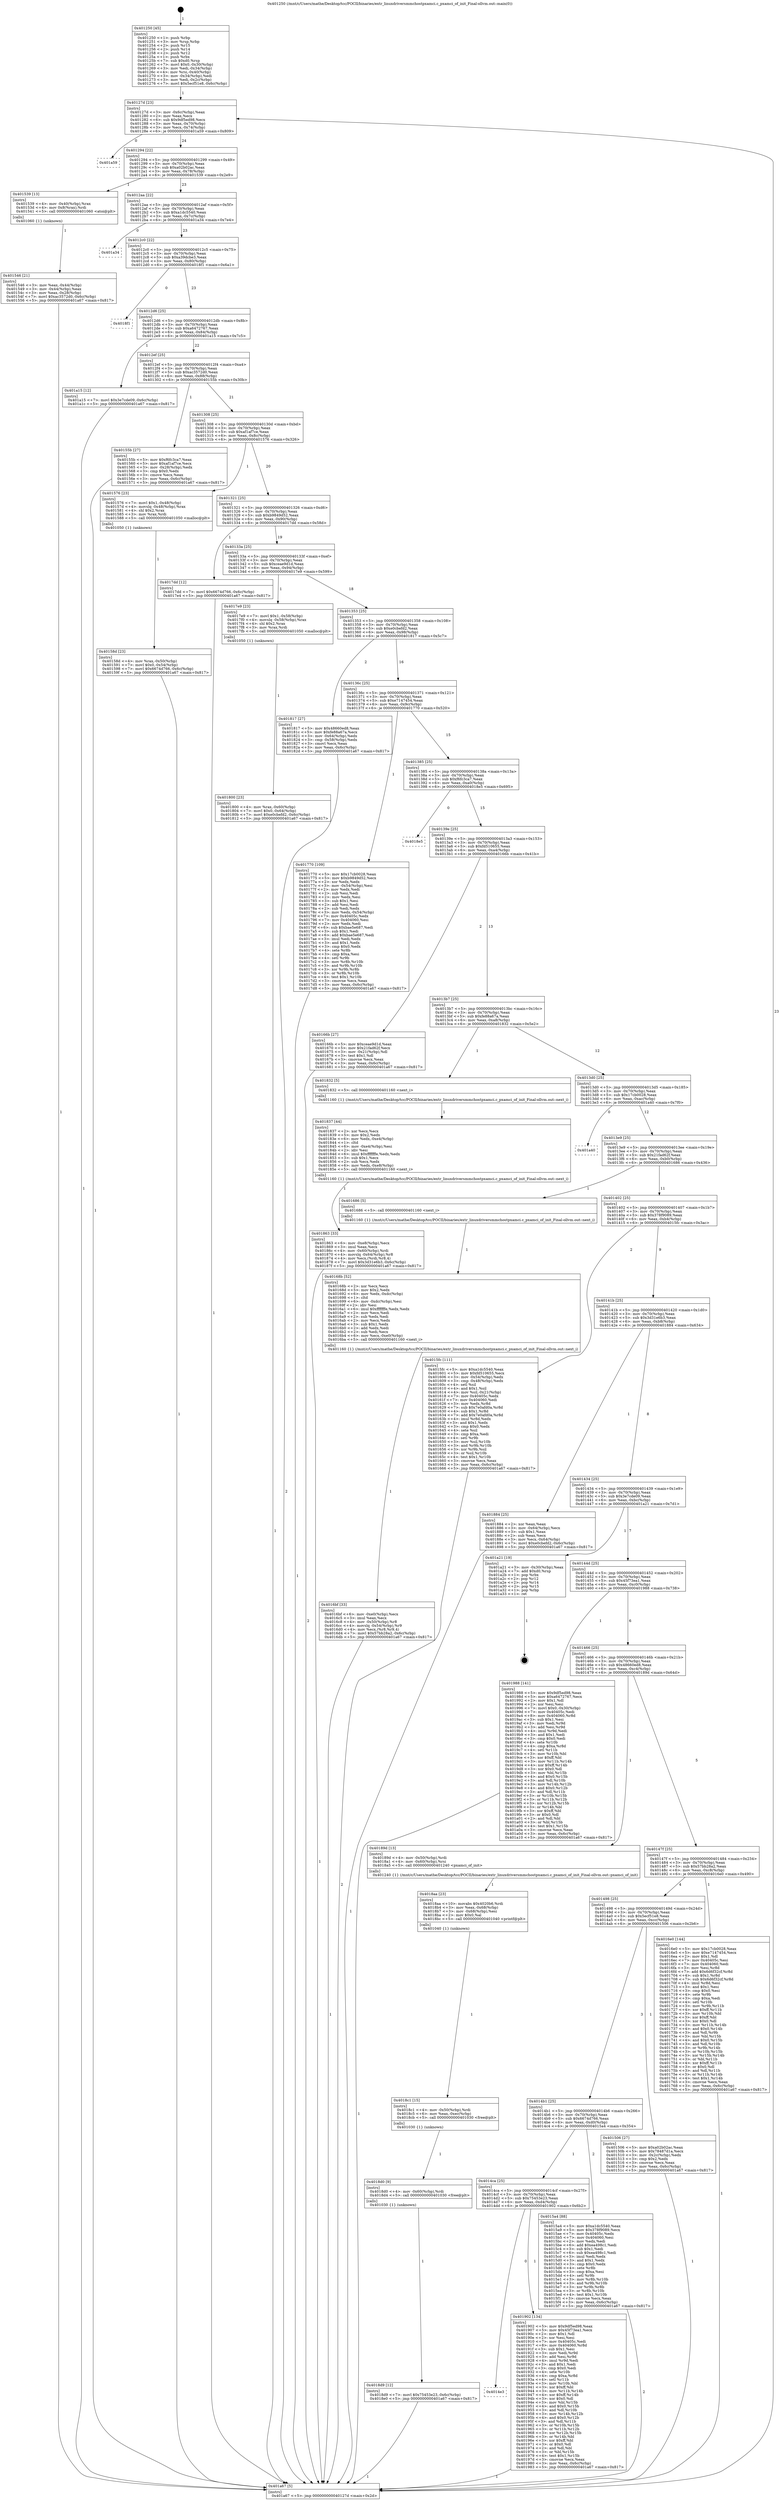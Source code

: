 digraph "0x401250" {
  label = "0x401250 (/mnt/c/Users/mathe/Desktop/tcc/POCII/binaries/extr_linuxdriversmmchostpxamci.c_pxamci_of_init_Final-ollvm.out::main(0))"
  labelloc = "t"
  node[shape=record]

  Entry [label="",width=0.3,height=0.3,shape=circle,fillcolor=black,style=filled]
  "0x40127d" [label="{
     0x40127d [23]\l
     | [instrs]\l
     &nbsp;&nbsp;0x40127d \<+3\>: mov -0x6c(%rbp),%eax\l
     &nbsp;&nbsp;0x401280 \<+2\>: mov %eax,%ecx\l
     &nbsp;&nbsp;0x401282 \<+6\>: sub $0x9df5ed98,%ecx\l
     &nbsp;&nbsp;0x401288 \<+3\>: mov %eax,-0x70(%rbp)\l
     &nbsp;&nbsp;0x40128b \<+3\>: mov %ecx,-0x74(%rbp)\l
     &nbsp;&nbsp;0x40128e \<+6\>: je 0000000000401a59 \<main+0x809\>\l
  }"]
  "0x401a59" [label="{
     0x401a59\l
  }", style=dashed]
  "0x401294" [label="{
     0x401294 [22]\l
     | [instrs]\l
     &nbsp;&nbsp;0x401294 \<+5\>: jmp 0000000000401299 \<main+0x49\>\l
     &nbsp;&nbsp;0x401299 \<+3\>: mov -0x70(%rbp),%eax\l
     &nbsp;&nbsp;0x40129c \<+5\>: sub $0xa02b02ac,%eax\l
     &nbsp;&nbsp;0x4012a1 \<+3\>: mov %eax,-0x78(%rbp)\l
     &nbsp;&nbsp;0x4012a4 \<+6\>: je 0000000000401539 \<main+0x2e9\>\l
  }"]
  Exit [label="",width=0.3,height=0.3,shape=circle,fillcolor=black,style=filled,peripheries=2]
  "0x401539" [label="{
     0x401539 [13]\l
     | [instrs]\l
     &nbsp;&nbsp;0x401539 \<+4\>: mov -0x40(%rbp),%rax\l
     &nbsp;&nbsp;0x40153d \<+4\>: mov 0x8(%rax),%rdi\l
     &nbsp;&nbsp;0x401541 \<+5\>: call 0000000000401060 \<atoi@plt\>\l
     | [calls]\l
     &nbsp;&nbsp;0x401060 \{1\} (unknown)\l
  }"]
  "0x4012aa" [label="{
     0x4012aa [22]\l
     | [instrs]\l
     &nbsp;&nbsp;0x4012aa \<+5\>: jmp 00000000004012af \<main+0x5f\>\l
     &nbsp;&nbsp;0x4012af \<+3\>: mov -0x70(%rbp),%eax\l
     &nbsp;&nbsp;0x4012b2 \<+5\>: sub $0xa1dc5540,%eax\l
     &nbsp;&nbsp;0x4012b7 \<+3\>: mov %eax,-0x7c(%rbp)\l
     &nbsp;&nbsp;0x4012ba \<+6\>: je 0000000000401a34 \<main+0x7e4\>\l
  }"]
  "0x4014e3" [label="{
     0x4014e3\l
  }", style=dashed]
  "0x401a34" [label="{
     0x401a34\l
  }", style=dashed]
  "0x4012c0" [label="{
     0x4012c0 [22]\l
     | [instrs]\l
     &nbsp;&nbsp;0x4012c0 \<+5\>: jmp 00000000004012c5 \<main+0x75\>\l
     &nbsp;&nbsp;0x4012c5 \<+3\>: mov -0x70(%rbp),%eax\l
     &nbsp;&nbsp;0x4012c8 \<+5\>: sub $0xa39dcbe3,%eax\l
     &nbsp;&nbsp;0x4012cd \<+3\>: mov %eax,-0x80(%rbp)\l
     &nbsp;&nbsp;0x4012d0 \<+6\>: je 00000000004018f1 \<main+0x6a1\>\l
  }"]
  "0x401902" [label="{
     0x401902 [134]\l
     | [instrs]\l
     &nbsp;&nbsp;0x401902 \<+5\>: mov $0x9df5ed98,%eax\l
     &nbsp;&nbsp;0x401907 \<+5\>: mov $0x45f73ea1,%ecx\l
     &nbsp;&nbsp;0x40190c \<+2\>: mov $0x1,%dl\l
     &nbsp;&nbsp;0x40190e \<+2\>: xor %esi,%esi\l
     &nbsp;&nbsp;0x401910 \<+7\>: mov 0x40405c,%edi\l
     &nbsp;&nbsp;0x401917 \<+8\>: mov 0x404060,%r8d\l
     &nbsp;&nbsp;0x40191f \<+3\>: sub $0x1,%esi\l
     &nbsp;&nbsp;0x401922 \<+3\>: mov %edi,%r9d\l
     &nbsp;&nbsp;0x401925 \<+3\>: add %esi,%r9d\l
     &nbsp;&nbsp;0x401928 \<+4\>: imul %r9d,%edi\l
     &nbsp;&nbsp;0x40192c \<+3\>: and $0x1,%edi\l
     &nbsp;&nbsp;0x40192f \<+3\>: cmp $0x0,%edi\l
     &nbsp;&nbsp;0x401932 \<+4\>: sete %r10b\l
     &nbsp;&nbsp;0x401936 \<+4\>: cmp $0xa,%r8d\l
     &nbsp;&nbsp;0x40193a \<+4\>: setl %r11b\l
     &nbsp;&nbsp;0x40193e \<+3\>: mov %r10b,%bl\l
     &nbsp;&nbsp;0x401941 \<+3\>: xor $0xff,%bl\l
     &nbsp;&nbsp;0x401944 \<+3\>: mov %r11b,%r14b\l
     &nbsp;&nbsp;0x401947 \<+4\>: xor $0xff,%r14b\l
     &nbsp;&nbsp;0x40194b \<+3\>: xor $0x0,%dl\l
     &nbsp;&nbsp;0x40194e \<+3\>: mov %bl,%r15b\l
     &nbsp;&nbsp;0x401951 \<+4\>: and $0x0,%r15b\l
     &nbsp;&nbsp;0x401955 \<+3\>: and %dl,%r10b\l
     &nbsp;&nbsp;0x401958 \<+3\>: mov %r14b,%r12b\l
     &nbsp;&nbsp;0x40195b \<+4\>: and $0x0,%r12b\l
     &nbsp;&nbsp;0x40195f \<+3\>: and %dl,%r11b\l
     &nbsp;&nbsp;0x401962 \<+3\>: or %r10b,%r15b\l
     &nbsp;&nbsp;0x401965 \<+3\>: or %r11b,%r12b\l
     &nbsp;&nbsp;0x401968 \<+3\>: xor %r12b,%r15b\l
     &nbsp;&nbsp;0x40196b \<+3\>: or %r14b,%bl\l
     &nbsp;&nbsp;0x40196e \<+3\>: xor $0xff,%bl\l
     &nbsp;&nbsp;0x401971 \<+3\>: or $0x0,%dl\l
     &nbsp;&nbsp;0x401974 \<+2\>: and %dl,%bl\l
     &nbsp;&nbsp;0x401976 \<+3\>: or %bl,%r15b\l
     &nbsp;&nbsp;0x401979 \<+4\>: test $0x1,%r15b\l
     &nbsp;&nbsp;0x40197d \<+3\>: cmovne %ecx,%eax\l
     &nbsp;&nbsp;0x401980 \<+3\>: mov %eax,-0x6c(%rbp)\l
     &nbsp;&nbsp;0x401983 \<+5\>: jmp 0000000000401a67 \<main+0x817\>\l
  }"]
  "0x4018f1" [label="{
     0x4018f1\l
  }", style=dashed]
  "0x4012d6" [label="{
     0x4012d6 [25]\l
     | [instrs]\l
     &nbsp;&nbsp;0x4012d6 \<+5\>: jmp 00000000004012db \<main+0x8b\>\l
     &nbsp;&nbsp;0x4012db \<+3\>: mov -0x70(%rbp),%eax\l
     &nbsp;&nbsp;0x4012de \<+5\>: sub $0xa6472767,%eax\l
     &nbsp;&nbsp;0x4012e3 \<+6\>: mov %eax,-0x84(%rbp)\l
     &nbsp;&nbsp;0x4012e9 \<+6\>: je 0000000000401a15 \<main+0x7c5\>\l
  }"]
  "0x4018d9" [label="{
     0x4018d9 [12]\l
     | [instrs]\l
     &nbsp;&nbsp;0x4018d9 \<+7\>: movl $0x75453e23,-0x6c(%rbp)\l
     &nbsp;&nbsp;0x4018e0 \<+5\>: jmp 0000000000401a67 \<main+0x817\>\l
  }"]
  "0x401a15" [label="{
     0x401a15 [12]\l
     | [instrs]\l
     &nbsp;&nbsp;0x401a15 \<+7\>: movl $0x3e7cde09,-0x6c(%rbp)\l
     &nbsp;&nbsp;0x401a1c \<+5\>: jmp 0000000000401a67 \<main+0x817\>\l
  }"]
  "0x4012ef" [label="{
     0x4012ef [25]\l
     | [instrs]\l
     &nbsp;&nbsp;0x4012ef \<+5\>: jmp 00000000004012f4 \<main+0xa4\>\l
     &nbsp;&nbsp;0x4012f4 \<+3\>: mov -0x70(%rbp),%eax\l
     &nbsp;&nbsp;0x4012f7 \<+5\>: sub $0xac3572d0,%eax\l
     &nbsp;&nbsp;0x4012fc \<+6\>: mov %eax,-0x88(%rbp)\l
     &nbsp;&nbsp;0x401302 \<+6\>: je 000000000040155b \<main+0x30b\>\l
  }"]
  "0x4018d0" [label="{
     0x4018d0 [9]\l
     | [instrs]\l
     &nbsp;&nbsp;0x4018d0 \<+4\>: mov -0x60(%rbp),%rdi\l
     &nbsp;&nbsp;0x4018d4 \<+5\>: call 0000000000401030 \<free@plt\>\l
     | [calls]\l
     &nbsp;&nbsp;0x401030 \{1\} (unknown)\l
  }"]
  "0x40155b" [label="{
     0x40155b [27]\l
     | [instrs]\l
     &nbsp;&nbsp;0x40155b \<+5\>: mov $0xf6fc3ca7,%eax\l
     &nbsp;&nbsp;0x401560 \<+5\>: mov $0xaf1af7ce,%ecx\l
     &nbsp;&nbsp;0x401565 \<+3\>: mov -0x28(%rbp),%edx\l
     &nbsp;&nbsp;0x401568 \<+3\>: cmp $0x0,%edx\l
     &nbsp;&nbsp;0x40156b \<+3\>: cmove %ecx,%eax\l
     &nbsp;&nbsp;0x40156e \<+3\>: mov %eax,-0x6c(%rbp)\l
     &nbsp;&nbsp;0x401571 \<+5\>: jmp 0000000000401a67 \<main+0x817\>\l
  }"]
  "0x401308" [label="{
     0x401308 [25]\l
     | [instrs]\l
     &nbsp;&nbsp;0x401308 \<+5\>: jmp 000000000040130d \<main+0xbd\>\l
     &nbsp;&nbsp;0x40130d \<+3\>: mov -0x70(%rbp),%eax\l
     &nbsp;&nbsp;0x401310 \<+5\>: sub $0xaf1af7ce,%eax\l
     &nbsp;&nbsp;0x401315 \<+6\>: mov %eax,-0x8c(%rbp)\l
     &nbsp;&nbsp;0x40131b \<+6\>: je 0000000000401576 \<main+0x326\>\l
  }"]
  "0x4018c1" [label="{
     0x4018c1 [15]\l
     | [instrs]\l
     &nbsp;&nbsp;0x4018c1 \<+4\>: mov -0x50(%rbp),%rdi\l
     &nbsp;&nbsp;0x4018c5 \<+6\>: mov %eax,-0xec(%rbp)\l
     &nbsp;&nbsp;0x4018cb \<+5\>: call 0000000000401030 \<free@plt\>\l
     | [calls]\l
     &nbsp;&nbsp;0x401030 \{1\} (unknown)\l
  }"]
  "0x401576" [label="{
     0x401576 [23]\l
     | [instrs]\l
     &nbsp;&nbsp;0x401576 \<+7\>: movl $0x1,-0x48(%rbp)\l
     &nbsp;&nbsp;0x40157d \<+4\>: movslq -0x48(%rbp),%rax\l
     &nbsp;&nbsp;0x401581 \<+4\>: shl $0x2,%rax\l
     &nbsp;&nbsp;0x401585 \<+3\>: mov %rax,%rdi\l
     &nbsp;&nbsp;0x401588 \<+5\>: call 0000000000401050 \<malloc@plt\>\l
     | [calls]\l
     &nbsp;&nbsp;0x401050 \{1\} (unknown)\l
  }"]
  "0x401321" [label="{
     0x401321 [25]\l
     | [instrs]\l
     &nbsp;&nbsp;0x401321 \<+5\>: jmp 0000000000401326 \<main+0xd6\>\l
     &nbsp;&nbsp;0x401326 \<+3\>: mov -0x70(%rbp),%eax\l
     &nbsp;&nbsp;0x401329 \<+5\>: sub $0xb9849d52,%eax\l
     &nbsp;&nbsp;0x40132e \<+6\>: mov %eax,-0x90(%rbp)\l
     &nbsp;&nbsp;0x401334 \<+6\>: je 00000000004017dd \<main+0x58d\>\l
  }"]
  "0x4018aa" [label="{
     0x4018aa [23]\l
     | [instrs]\l
     &nbsp;&nbsp;0x4018aa \<+10\>: movabs $0x4020b6,%rdi\l
     &nbsp;&nbsp;0x4018b4 \<+3\>: mov %eax,-0x68(%rbp)\l
     &nbsp;&nbsp;0x4018b7 \<+3\>: mov -0x68(%rbp),%esi\l
     &nbsp;&nbsp;0x4018ba \<+2\>: mov $0x0,%al\l
     &nbsp;&nbsp;0x4018bc \<+5\>: call 0000000000401040 \<printf@plt\>\l
     | [calls]\l
     &nbsp;&nbsp;0x401040 \{1\} (unknown)\l
  }"]
  "0x4017dd" [label="{
     0x4017dd [12]\l
     | [instrs]\l
     &nbsp;&nbsp;0x4017dd \<+7\>: movl $0x6674d766,-0x6c(%rbp)\l
     &nbsp;&nbsp;0x4017e4 \<+5\>: jmp 0000000000401a67 \<main+0x817\>\l
  }"]
  "0x40133a" [label="{
     0x40133a [25]\l
     | [instrs]\l
     &nbsp;&nbsp;0x40133a \<+5\>: jmp 000000000040133f \<main+0xef\>\l
     &nbsp;&nbsp;0x40133f \<+3\>: mov -0x70(%rbp),%eax\l
     &nbsp;&nbsp;0x401342 \<+5\>: sub $0xceae9d1d,%eax\l
     &nbsp;&nbsp;0x401347 \<+6\>: mov %eax,-0x94(%rbp)\l
     &nbsp;&nbsp;0x40134d \<+6\>: je 00000000004017e9 \<main+0x599\>\l
  }"]
  "0x401863" [label="{
     0x401863 [33]\l
     | [instrs]\l
     &nbsp;&nbsp;0x401863 \<+6\>: mov -0xe8(%rbp),%ecx\l
     &nbsp;&nbsp;0x401869 \<+3\>: imul %eax,%ecx\l
     &nbsp;&nbsp;0x40186c \<+4\>: mov -0x60(%rbp),%rdi\l
     &nbsp;&nbsp;0x401870 \<+4\>: movslq -0x64(%rbp),%r8\l
     &nbsp;&nbsp;0x401874 \<+4\>: mov %ecx,(%rdi,%r8,4)\l
     &nbsp;&nbsp;0x401878 \<+7\>: movl $0x3d31e6b3,-0x6c(%rbp)\l
     &nbsp;&nbsp;0x40187f \<+5\>: jmp 0000000000401a67 \<main+0x817\>\l
  }"]
  "0x4017e9" [label="{
     0x4017e9 [23]\l
     | [instrs]\l
     &nbsp;&nbsp;0x4017e9 \<+7\>: movl $0x1,-0x58(%rbp)\l
     &nbsp;&nbsp;0x4017f0 \<+4\>: movslq -0x58(%rbp),%rax\l
     &nbsp;&nbsp;0x4017f4 \<+4\>: shl $0x2,%rax\l
     &nbsp;&nbsp;0x4017f8 \<+3\>: mov %rax,%rdi\l
     &nbsp;&nbsp;0x4017fb \<+5\>: call 0000000000401050 \<malloc@plt\>\l
     | [calls]\l
     &nbsp;&nbsp;0x401050 \{1\} (unknown)\l
  }"]
  "0x401353" [label="{
     0x401353 [25]\l
     | [instrs]\l
     &nbsp;&nbsp;0x401353 \<+5\>: jmp 0000000000401358 \<main+0x108\>\l
     &nbsp;&nbsp;0x401358 \<+3\>: mov -0x70(%rbp),%eax\l
     &nbsp;&nbsp;0x40135b \<+5\>: sub $0xe0cbefd2,%eax\l
     &nbsp;&nbsp;0x401360 \<+6\>: mov %eax,-0x98(%rbp)\l
     &nbsp;&nbsp;0x401366 \<+6\>: je 0000000000401817 \<main+0x5c7\>\l
  }"]
  "0x401837" [label="{
     0x401837 [44]\l
     | [instrs]\l
     &nbsp;&nbsp;0x401837 \<+2\>: xor %ecx,%ecx\l
     &nbsp;&nbsp;0x401839 \<+5\>: mov $0x2,%edx\l
     &nbsp;&nbsp;0x40183e \<+6\>: mov %edx,-0xe4(%rbp)\l
     &nbsp;&nbsp;0x401844 \<+1\>: cltd\l
     &nbsp;&nbsp;0x401845 \<+6\>: mov -0xe4(%rbp),%esi\l
     &nbsp;&nbsp;0x40184b \<+2\>: idiv %esi\l
     &nbsp;&nbsp;0x40184d \<+6\>: imul $0xfffffffe,%edx,%edx\l
     &nbsp;&nbsp;0x401853 \<+3\>: sub $0x1,%ecx\l
     &nbsp;&nbsp;0x401856 \<+2\>: sub %ecx,%edx\l
     &nbsp;&nbsp;0x401858 \<+6\>: mov %edx,-0xe8(%rbp)\l
     &nbsp;&nbsp;0x40185e \<+5\>: call 0000000000401160 \<next_i\>\l
     | [calls]\l
     &nbsp;&nbsp;0x401160 \{1\} (/mnt/c/Users/mathe/Desktop/tcc/POCII/binaries/extr_linuxdriversmmchostpxamci.c_pxamci_of_init_Final-ollvm.out::next_i)\l
  }"]
  "0x401817" [label="{
     0x401817 [27]\l
     | [instrs]\l
     &nbsp;&nbsp;0x401817 \<+5\>: mov $0x48660ed8,%eax\l
     &nbsp;&nbsp;0x40181c \<+5\>: mov $0xfe88a67a,%ecx\l
     &nbsp;&nbsp;0x401821 \<+3\>: mov -0x64(%rbp),%edx\l
     &nbsp;&nbsp;0x401824 \<+3\>: cmp -0x58(%rbp),%edx\l
     &nbsp;&nbsp;0x401827 \<+3\>: cmovl %ecx,%eax\l
     &nbsp;&nbsp;0x40182a \<+3\>: mov %eax,-0x6c(%rbp)\l
     &nbsp;&nbsp;0x40182d \<+5\>: jmp 0000000000401a67 \<main+0x817\>\l
  }"]
  "0x40136c" [label="{
     0x40136c [25]\l
     | [instrs]\l
     &nbsp;&nbsp;0x40136c \<+5\>: jmp 0000000000401371 \<main+0x121\>\l
     &nbsp;&nbsp;0x401371 \<+3\>: mov -0x70(%rbp),%eax\l
     &nbsp;&nbsp;0x401374 \<+5\>: sub $0xe7147454,%eax\l
     &nbsp;&nbsp;0x401379 \<+6\>: mov %eax,-0x9c(%rbp)\l
     &nbsp;&nbsp;0x40137f \<+6\>: je 0000000000401770 \<main+0x520\>\l
  }"]
  "0x401800" [label="{
     0x401800 [23]\l
     | [instrs]\l
     &nbsp;&nbsp;0x401800 \<+4\>: mov %rax,-0x60(%rbp)\l
     &nbsp;&nbsp;0x401804 \<+7\>: movl $0x0,-0x64(%rbp)\l
     &nbsp;&nbsp;0x40180b \<+7\>: movl $0xe0cbefd2,-0x6c(%rbp)\l
     &nbsp;&nbsp;0x401812 \<+5\>: jmp 0000000000401a67 \<main+0x817\>\l
  }"]
  "0x401770" [label="{
     0x401770 [109]\l
     | [instrs]\l
     &nbsp;&nbsp;0x401770 \<+5\>: mov $0x17cb0028,%eax\l
     &nbsp;&nbsp;0x401775 \<+5\>: mov $0xb9849d52,%ecx\l
     &nbsp;&nbsp;0x40177a \<+2\>: xor %edx,%edx\l
     &nbsp;&nbsp;0x40177c \<+3\>: mov -0x54(%rbp),%esi\l
     &nbsp;&nbsp;0x40177f \<+2\>: mov %edx,%edi\l
     &nbsp;&nbsp;0x401781 \<+2\>: sub %esi,%edi\l
     &nbsp;&nbsp;0x401783 \<+2\>: mov %edx,%esi\l
     &nbsp;&nbsp;0x401785 \<+3\>: sub $0x1,%esi\l
     &nbsp;&nbsp;0x401788 \<+2\>: add %esi,%edi\l
     &nbsp;&nbsp;0x40178a \<+2\>: sub %edi,%edx\l
     &nbsp;&nbsp;0x40178c \<+3\>: mov %edx,-0x54(%rbp)\l
     &nbsp;&nbsp;0x40178f \<+7\>: mov 0x40405c,%edx\l
     &nbsp;&nbsp;0x401796 \<+7\>: mov 0x404060,%esi\l
     &nbsp;&nbsp;0x40179d \<+2\>: mov %edx,%edi\l
     &nbsp;&nbsp;0x40179f \<+6\>: sub $0xbae5e687,%edi\l
     &nbsp;&nbsp;0x4017a5 \<+3\>: sub $0x1,%edi\l
     &nbsp;&nbsp;0x4017a8 \<+6\>: add $0xbae5e687,%edi\l
     &nbsp;&nbsp;0x4017ae \<+3\>: imul %edi,%edx\l
     &nbsp;&nbsp;0x4017b1 \<+3\>: and $0x1,%edx\l
     &nbsp;&nbsp;0x4017b4 \<+3\>: cmp $0x0,%edx\l
     &nbsp;&nbsp;0x4017b7 \<+4\>: sete %r8b\l
     &nbsp;&nbsp;0x4017bb \<+3\>: cmp $0xa,%esi\l
     &nbsp;&nbsp;0x4017be \<+4\>: setl %r9b\l
     &nbsp;&nbsp;0x4017c2 \<+3\>: mov %r8b,%r10b\l
     &nbsp;&nbsp;0x4017c5 \<+3\>: and %r9b,%r10b\l
     &nbsp;&nbsp;0x4017c8 \<+3\>: xor %r9b,%r8b\l
     &nbsp;&nbsp;0x4017cb \<+3\>: or %r8b,%r10b\l
     &nbsp;&nbsp;0x4017ce \<+4\>: test $0x1,%r10b\l
     &nbsp;&nbsp;0x4017d2 \<+3\>: cmovne %ecx,%eax\l
     &nbsp;&nbsp;0x4017d5 \<+3\>: mov %eax,-0x6c(%rbp)\l
     &nbsp;&nbsp;0x4017d8 \<+5\>: jmp 0000000000401a67 \<main+0x817\>\l
  }"]
  "0x401385" [label="{
     0x401385 [25]\l
     | [instrs]\l
     &nbsp;&nbsp;0x401385 \<+5\>: jmp 000000000040138a \<main+0x13a\>\l
     &nbsp;&nbsp;0x40138a \<+3\>: mov -0x70(%rbp),%eax\l
     &nbsp;&nbsp;0x40138d \<+5\>: sub $0xf6fc3ca7,%eax\l
     &nbsp;&nbsp;0x401392 \<+6\>: mov %eax,-0xa0(%rbp)\l
     &nbsp;&nbsp;0x401398 \<+6\>: je 00000000004018e5 \<main+0x695\>\l
  }"]
  "0x4016bf" [label="{
     0x4016bf [33]\l
     | [instrs]\l
     &nbsp;&nbsp;0x4016bf \<+6\>: mov -0xe0(%rbp),%ecx\l
     &nbsp;&nbsp;0x4016c5 \<+3\>: imul %eax,%ecx\l
     &nbsp;&nbsp;0x4016c8 \<+4\>: mov -0x50(%rbp),%r8\l
     &nbsp;&nbsp;0x4016cc \<+4\>: movslq -0x54(%rbp),%r9\l
     &nbsp;&nbsp;0x4016d0 \<+4\>: mov %ecx,(%r8,%r9,4)\l
     &nbsp;&nbsp;0x4016d4 \<+7\>: movl $0x57bb28a2,-0x6c(%rbp)\l
     &nbsp;&nbsp;0x4016db \<+5\>: jmp 0000000000401a67 \<main+0x817\>\l
  }"]
  "0x4018e5" [label="{
     0x4018e5\l
  }", style=dashed]
  "0x40139e" [label="{
     0x40139e [25]\l
     | [instrs]\l
     &nbsp;&nbsp;0x40139e \<+5\>: jmp 00000000004013a3 \<main+0x153\>\l
     &nbsp;&nbsp;0x4013a3 \<+3\>: mov -0x70(%rbp),%eax\l
     &nbsp;&nbsp;0x4013a6 \<+5\>: sub $0xfd510655,%eax\l
     &nbsp;&nbsp;0x4013ab \<+6\>: mov %eax,-0xa4(%rbp)\l
     &nbsp;&nbsp;0x4013b1 \<+6\>: je 000000000040166b \<main+0x41b\>\l
  }"]
  "0x40168b" [label="{
     0x40168b [52]\l
     | [instrs]\l
     &nbsp;&nbsp;0x40168b \<+2\>: xor %ecx,%ecx\l
     &nbsp;&nbsp;0x40168d \<+5\>: mov $0x2,%edx\l
     &nbsp;&nbsp;0x401692 \<+6\>: mov %edx,-0xdc(%rbp)\l
     &nbsp;&nbsp;0x401698 \<+1\>: cltd\l
     &nbsp;&nbsp;0x401699 \<+6\>: mov -0xdc(%rbp),%esi\l
     &nbsp;&nbsp;0x40169f \<+2\>: idiv %esi\l
     &nbsp;&nbsp;0x4016a1 \<+6\>: imul $0xfffffffe,%edx,%edx\l
     &nbsp;&nbsp;0x4016a7 \<+2\>: mov %ecx,%edi\l
     &nbsp;&nbsp;0x4016a9 \<+2\>: sub %edx,%edi\l
     &nbsp;&nbsp;0x4016ab \<+2\>: mov %ecx,%edx\l
     &nbsp;&nbsp;0x4016ad \<+3\>: sub $0x1,%edx\l
     &nbsp;&nbsp;0x4016b0 \<+2\>: add %edx,%edi\l
     &nbsp;&nbsp;0x4016b2 \<+2\>: sub %edi,%ecx\l
     &nbsp;&nbsp;0x4016b4 \<+6\>: mov %ecx,-0xe0(%rbp)\l
     &nbsp;&nbsp;0x4016ba \<+5\>: call 0000000000401160 \<next_i\>\l
     | [calls]\l
     &nbsp;&nbsp;0x401160 \{1\} (/mnt/c/Users/mathe/Desktop/tcc/POCII/binaries/extr_linuxdriversmmchostpxamci.c_pxamci_of_init_Final-ollvm.out::next_i)\l
  }"]
  "0x40166b" [label="{
     0x40166b [27]\l
     | [instrs]\l
     &nbsp;&nbsp;0x40166b \<+5\>: mov $0xceae9d1d,%eax\l
     &nbsp;&nbsp;0x401670 \<+5\>: mov $0x21fad62f,%ecx\l
     &nbsp;&nbsp;0x401675 \<+3\>: mov -0x21(%rbp),%dl\l
     &nbsp;&nbsp;0x401678 \<+3\>: test $0x1,%dl\l
     &nbsp;&nbsp;0x40167b \<+3\>: cmovne %ecx,%eax\l
     &nbsp;&nbsp;0x40167e \<+3\>: mov %eax,-0x6c(%rbp)\l
     &nbsp;&nbsp;0x401681 \<+5\>: jmp 0000000000401a67 \<main+0x817\>\l
  }"]
  "0x4013b7" [label="{
     0x4013b7 [25]\l
     | [instrs]\l
     &nbsp;&nbsp;0x4013b7 \<+5\>: jmp 00000000004013bc \<main+0x16c\>\l
     &nbsp;&nbsp;0x4013bc \<+3\>: mov -0x70(%rbp),%eax\l
     &nbsp;&nbsp;0x4013bf \<+5\>: sub $0xfe88a67a,%eax\l
     &nbsp;&nbsp;0x4013c4 \<+6\>: mov %eax,-0xa8(%rbp)\l
     &nbsp;&nbsp;0x4013ca \<+6\>: je 0000000000401832 \<main+0x5e2\>\l
  }"]
  "0x4014ca" [label="{
     0x4014ca [25]\l
     | [instrs]\l
     &nbsp;&nbsp;0x4014ca \<+5\>: jmp 00000000004014cf \<main+0x27f\>\l
     &nbsp;&nbsp;0x4014cf \<+3\>: mov -0x70(%rbp),%eax\l
     &nbsp;&nbsp;0x4014d2 \<+5\>: sub $0x75453e23,%eax\l
     &nbsp;&nbsp;0x4014d7 \<+6\>: mov %eax,-0xd4(%rbp)\l
     &nbsp;&nbsp;0x4014dd \<+6\>: je 0000000000401902 \<main+0x6b2\>\l
  }"]
  "0x401832" [label="{
     0x401832 [5]\l
     | [instrs]\l
     &nbsp;&nbsp;0x401832 \<+5\>: call 0000000000401160 \<next_i\>\l
     | [calls]\l
     &nbsp;&nbsp;0x401160 \{1\} (/mnt/c/Users/mathe/Desktop/tcc/POCII/binaries/extr_linuxdriversmmchostpxamci.c_pxamci_of_init_Final-ollvm.out::next_i)\l
  }"]
  "0x4013d0" [label="{
     0x4013d0 [25]\l
     | [instrs]\l
     &nbsp;&nbsp;0x4013d0 \<+5\>: jmp 00000000004013d5 \<main+0x185\>\l
     &nbsp;&nbsp;0x4013d5 \<+3\>: mov -0x70(%rbp),%eax\l
     &nbsp;&nbsp;0x4013d8 \<+5\>: sub $0x17cb0028,%eax\l
     &nbsp;&nbsp;0x4013dd \<+6\>: mov %eax,-0xac(%rbp)\l
     &nbsp;&nbsp;0x4013e3 \<+6\>: je 0000000000401a40 \<main+0x7f0\>\l
  }"]
  "0x4015a4" [label="{
     0x4015a4 [88]\l
     | [instrs]\l
     &nbsp;&nbsp;0x4015a4 \<+5\>: mov $0xa1dc5540,%eax\l
     &nbsp;&nbsp;0x4015a9 \<+5\>: mov $0x378f9089,%ecx\l
     &nbsp;&nbsp;0x4015ae \<+7\>: mov 0x40405c,%edx\l
     &nbsp;&nbsp;0x4015b5 \<+7\>: mov 0x404060,%esi\l
     &nbsp;&nbsp;0x4015bc \<+2\>: mov %edx,%edi\l
     &nbsp;&nbsp;0x4015be \<+6\>: add $0xea498c1,%edi\l
     &nbsp;&nbsp;0x4015c4 \<+3\>: sub $0x1,%edi\l
     &nbsp;&nbsp;0x4015c7 \<+6\>: sub $0xea498c1,%edi\l
     &nbsp;&nbsp;0x4015cd \<+3\>: imul %edi,%edx\l
     &nbsp;&nbsp;0x4015d0 \<+3\>: and $0x1,%edx\l
     &nbsp;&nbsp;0x4015d3 \<+3\>: cmp $0x0,%edx\l
     &nbsp;&nbsp;0x4015d6 \<+4\>: sete %r8b\l
     &nbsp;&nbsp;0x4015da \<+3\>: cmp $0xa,%esi\l
     &nbsp;&nbsp;0x4015dd \<+4\>: setl %r9b\l
     &nbsp;&nbsp;0x4015e1 \<+3\>: mov %r8b,%r10b\l
     &nbsp;&nbsp;0x4015e4 \<+3\>: and %r9b,%r10b\l
     &nbsp;&nbsp;0x4015e7 \<+3\>: xor %r9b,%r8b\l
     &nbsp;&nbsp;0x4015ea \<+3\>: or %r8b,%r10b\l
     &nbsp;&nbsp;0x4015ed \<+4\>: test $0x1,%r10b\l
     &nbsp;&nbsp;0x4015f1 \<+3\>: cmovne %ecx,%eax\l
     &nbsp;&nbsp;0x4015f4 \<+3\>: mov %eax,-0x6c(%rbp)\l
     &nbsp;&nbsp;0x4015f7 \<+5\>: jmp 0000000000401a67 \<main+0x817\>\l
  }"]
  "0x401a40" [label="{
     0x401a40\l
  }", style=dashed]
  "0x4013e9" [label="{
     0x4013e9 [25]\l
     | [instrs]\l
     &nbsp;&nbsp;0x4013e9 \<+5\>: jmp 00000000004013ee \<main+0x19e\>\l
     &nbsp;&nbsp;0x4013ee \<+3\>: mov -0x70(%rbp),%eax\l
     &nbsp;&nbsp;0x4013f1 \<+5\>: sub $0x21fad62f,%eax\l
     &nbsp;&nbsp;0x4013f6 \<+6\>: mov %eax,-0xb0(%rbp)\l
     &nbsp;&nbsp;0x4013fc \<+6\>: je 0000000000401686 \<main+0x436\>\l
  }"]
  "0x40158d" [label="{
     0x40158d [23]\l
     | [instrs]\l
     &nbsp;&nbsp;0x40158d \<+4\>: mov %rax,-0x50(%rbp)\l
     &nbsp;&nbsp;0x401591 \<+7\>: movl $0x0,-0x54(%rbp)\l
     &nbsp;&nbsp;0x401598 \<+7\>: movl $0x6674d766,-0x6c(%rbp)\l
     &nbsp;&nbsp;0x40159f \<+5\>: jmp 0000000000401a67 \<main+0x817\>\l
  }"]
  "0x401686" [label="{
     0x401686 [5]\l
     | [instrs]\l
     &nbsp;&nbsp;0x401686 \<+5\>: call 0000000000401160 \<next_i\>\l
     | [calls]\l
     &nbsp;&nbsp;0x401160 \{1\} (/mnt/c/Users/mathe/Desktop/tcc/POCII/binaries/extr_linuxdriversmmchostpxamci.c_pxamci_of_init_Final-ollvm.out::next_i)\l
  }"]
  "0x401402" [label="{
     0x401402 [25]\l
     | [instrs]\l
     &nbsp;&nbsp;0x401402 \<+5\>: jmp 0000000000401407 \<main+0x1b7\>\l
     &nbsp;&nbsp;0x401407 \<+3\>: mov -0x70(%rbp),%eax\l
     &nbsp;&nbsp;0x40140a \<+5\>: sub $0x378f9089,%eax\l
     &nbsp;&nbsp;0x40140f \<+6\>: mov %eax,-0xb4(%rbp)\l
     &nbsp;&nbsp;0x401415 \<+6\>: je 00000000004015fc \<main+0x3ac\>\l
  }"]
  "0x401546" [label="{
     0x401546 [21]\l
     | [instrs]\l
     &nbsp;&nbsp;0x401546 \<+3\>: mov %eax,-0x44(%rbp)\l
     &nbsp;&nbsp;0x401549 \<+3\>: mov -0x44(%rbp),%eax\l
     &nbsp;&nbsp;0x40154c \<+3\>: mov %eax,-0x28(%rbp)\l
     &nbsp;&nbsp;0x40154f \<+7\>: movl $0xac3572d0,-0x6c(%rbp)\l
     &nbsp;&nbsp;0x401556 \<+5\>: jmp 0000000000401a67 \<main+0x817\>\l
  }"]
  "0x4015fc" [label="{
     0x4015fc [111]\l
     | [instrs]\l
     &nbsp;&nbsp;0x4015fc \<+5\>: mov $0xa1dc5540,%eax\l
     &nbsp;&nbsp;0x401601 \<+5\>: mov $0xfd510655,%ecx\l
     &nbsp;&nbsp;0x401606 \<+3\>: mov -0x54(%rbp),%edx\l
     &nbsp;&nbsp;0x401609 \<+3\>: cmp -0x48(%rbp),%edx\l
     &nbsp;&nbsp;0x40160c \<+4\>: setl %sil\l
     &nbsp;&nbsp;0x401610 \<+4\>: and $0x1,%sil\l
     &nbsp;&nbsp;0x401614 \<+4\>: mov %sil,-0x21(%rbp)\l
     &nbsp;&nbsp;0x401618 \<+7\>: mov 0x40405c,%edx\l
     &nbsp;&nbsp;0x40161f \<+7\>: mov 0x404060,%edi\l
     &nbsp;&nbsp;0x401626 \<+3\>: mov %edx,%r8d\l
     &nbsp;&nbsp;0x401629 \<+7\>: sub $0x7e0afd0a,%r8d\l
     &nbsp;&nbsp;0x401630 \<+4\>: sub $0x1,%r8d\l
     &nbsp;&nbsp;0x401634 \<+7\>: add $0x7e0afd0a,%r8d\l
     &nbsp;&nbsp;0x40163b \<+4\>: imul %r8d,%edx\l
     &nbsp;&nbsp;0x40163f \<+3\>: and $0x1,%edx\l
     &nbsp;&nbsp;0x401642 \<+3\>: cmp $0x0,%edx\l
     &nbsp;&nbsp;0x401645 \<+4\>: sete %sil\l
     &nbsp;&nbsp;0x401649 \<+3\>: cmp $0xa,%edi\l
     &nbsp;&nbsp;0x40164c \<+4\>: setl %r9b\l
     &nbsp;&nbsp;0x401650 \<+3\>: mov %sil,%r10b\l
     &nbsp;&nbsp;0x401653 \<+3\>: and %r9b,%r10b\l
     &nbsp;&nbsp;0x401656 \<+3\>: xor %r9b,%sil\l
     &nbsp;&nbsp;0x401659 \<+3\>: or %sil,%r10b\l
     &nbsp;&nbsp;0x40165c \<+4\>: test $0x1,%r10b\l
     &nbsp;&nbsp;0x401660 \<+3\>: cmovne %ecx,%eax\l
     &nbsp;&nbsp;0x401663 \<+3\>: mov %eax,-0x6c(%rbp)\l
     &nbsp;&nbsp;0x401666 \<+5\>: jmp 0000000000401a67 \<main+0x817\>\l
  }"]
  "0x40141b" [label="{
     0x40141b [25]\l
     | [instrs]\l
     &nbsp;&nbsp;0x40141b \<+5\>: jmp 0000000000401420 \<main+0x1d0\>\l
     &nbsp;&nbsp;0x401420 \<+3\>: mov -0x70(%rbp),%eax\l
     &nbsp;&nbsp;0x401423 \<+5\>: sub $0x3d31e6b3,%eax\l
     &nbsp;&nbsp;0x401428 \<+6\>: mov %eax,-0xb8(%rbp)\l
     &nbsp;&nbsp;0x40142e \<+6\>: je 0000000000401884 \<main+0x634\>\l
  }"]
  "0x401250" [label="{
     0x401250 [45]\l
     | [instrs]\l
     &nbsp;&nbsp;0x401250 \<+1\>: push %rbp\l
     &nbsp;&nbsp;0x401251 \<+3\>: mov %rsp,%rbp\l
     &nbsp;&nbsp;0x401254 \<+2\>: push %r15\l
     &nbsp;&nbsp;0x401256 \<+2\>: push %r14\l
     &nbsp;&nbsp;0x401258 \<+2\>: push %r12\l
     &nbsp;&nbsp;0x40125a \<+1\>: push %rbx\l
     &nbsp;&nbsp;0x40125b \<+7\>: sub $0xd0,%rsp\l
     &nbsp;&nbsp;0x401262 \<+7\>: movl $0x0,-0x30(%rbp)\l
     &nbsp;&nbsp;0x401269 \<+3\>: mov %edi,-0x34(%rbp)\l
     &nbsp;&nbsp;0x40126c \<+4\>: mov %rsi,-0x40(%rbp)\l
     &nbsp;&nbsp;0x401270 \<+3\>: mov -0x34(%rbp),%edi\l
     &nbsp;&nbsp;0x401273 \<+3\>: mov %edi,-0x2c(%rbp)\l
     &nbsp;&nbsp;0x401276 \<+7\>: movl $0x5ecf51e8,-0x6c(%rbp)\l
  }"]
  "0x401884" [label="{
     0x401884 [25]\l
     | [instrs]\l
     &nbsp;&nbsp;0x401884 \<+2\>: xor %eax,%eax\l
     &nbsp;&nbsp;0x401886 \<+3\>: mov -0x64(%rbp),%ecx\l
     &nbsp;&nbsp;0x401889 \<+3\>: sub $0x1,%eax\l
     &nbsp;&nbsp;0x40188c \<+2\>: sub %eax,%ecx\l
     &nbsp;&nbsp;0x40188e \<+3\>: mov %ecx,-0x64(%rbp)\l
     &nbsp;&nbsp;0x401891 \<+7\>: movl $0xe0cbefd2,-0x6c(%rbp)\l
     &nbsp;&nbsp;0x401898 \<+5\>: jmp 0000000000401a67 \<main+0x817\>\l
  }"]
  "0x401434" [label="{
     0x401434 [25]\l
     | [instrs]\l
     &nbsp;&nbsp;0x401434 \<+5\>: jmp 0000000000401439 \<main+0x1e9\>\l
     &nbsp;&nbsp;0x401439 \<+3\>: mov -0x70(%rbp),%eax\l
     &nbsp;&nbsp;0x40143c \<+5\>: sub $0x3e7cde09,%eax\l
     &nbsp;&nbsp;0x401441 \<+6\>: mov %eax,-0xbc(%rbp)\l
     &nbsp;&nbsp;0x401447 \<+6\>: je 0000000000401a21 \<main+0x7d1\>\l
  }"]
  "0x401a67" [label="{
     0x401a67 [5]\l
     | [instrs]\l
     &nbsp;&nbsp;0x401a67 \<+5\>: jmp 000000000040127d \<main+0x2d\>\l
  }"]
  "0x401a21" [label="{
     0x401a21 [19]\l
     | [instrs]\l
     &nbsp;&nbsp;0x401a21 \<+3\>: mov -0x30(%rbp),%eax\l
     &nbsp;&nbsp;0x401a24 \<+7\>: add $0xd0,%rsp\l
     &nbsp;&nbsp;0x401a2b \<+1\>: pop %rbx\l
     &nbsp;&nbsp;0x401a2c \<+2\>: pop %r12\l
     &nbsp;&nbsp;0x401a2e \<+2\>: pop %r14\l
     &nbsp;&nbsp;0x401a30 \<+2\>: pop %r15\l
     &nbsp;&nbsp;0x401a32 \<+1\>: pop %rbp\l
     &nbsp;&nbsp;0x401a33 \<+1\>: ret\l
  }"]
  "0x40144d" [label="{
     0x40144d [25]\l
     | [instrs]\l
     &nbsp;&nbsp;0x40144d \<+5\>: jmp 0000000000401452 \<main+0x202\>\l
     &nbsp;&nbsp;0x401452 \<+3\>: mov -0x70(%rbp),%eax\l
     &nbsp;&nbsp;0x401455 \<+5\>: sub $0x45f73ea1,%eax\l
     &nbsp;&nbsp;0x40145a \<+6\>: mov %eax,-0xc0(%rbp)\l
     &nbsp;&nbsp;0x401460 \<+6\>: je 0000000000401988 \<main+0x738\>\l
  }"]
  "0x4014b1" [label="{
     0x4014b1 [25]\l
     | [instrs]\l
     &nbsp;&nbsp;0x4014b1 \<+5\>: jmp 00000000004014b6 \<main+0x266\>\l
     &nbsp;&nbsp;0x4014b6 \<+3\>: mov -0x70(%rbp),%eax\l
     &nbsp;&nbsp;0x4014b9 \<+5\>: sub $0x6674d766,%eax\l
     &nbsp;&nbsp;0x4014be \<+6\>: mov %eax,-0xd0(%rbp)\l
     &nbsp;&nbsp;0x4014c4 \<+6\>: je 00000000004015a4 \<main+0x354\>\l
  }"]
  "0x401988" [label="{
     0x401988 [141]\l
     | [instrs]\l
     &nbsp;&nbsp;0x401988 \<+5\>: mov $0x9df5ed98,%eax\l
     &nbsp;&nbsp;0x40198d \<+5\>: mov $0xa6472767,%ecx\l
     &nbsp;&nbsp;0x401992 \<+2\>: mov $0x1,%dl\l
     &nbsp;&nbsp;0x401994 \<+2\>: xor %esi,%esi\l
     &nbsp;&nbsp;0x401996 \<+7\>: movl $0x0,-0x30(%rbp)\l
     &nbsp;&nbsp;0x40199d \<+7\>: mov 0x40405c,%edi\l
     &nbsp;&nbsp;0x4019a4 \<+8\>: mov 0x404060,%r8d\l
     &nbsp;&nbsp;0x4019ac \<+3\>: sub $0x1,%esi\l
     &nbsp;&nbsp;0x4019af \<+3\>: mov %edi,%r9d\l
     &nbsp;&nbsp;0x4019b2 \<+3\>: add %esi,%r9d\l
     &nbsp;&nbsp;0x4019b5 \<+4\>: imul %r9d,%edi\l
     &nbsp;&nbsp;0x4019b9 \<+3\>: and $0x1,%edi\l
     &nbsp;&nbsp;0x4019bc \<+3\>: cmp $0x0,%edi\l
     &nbsp;&nbsp;0x4019bf \<+4\>: sete %r10b\l
     &nbsp;&nbsp;0x4019c3 \<+4\>: cmp $0xa,%r8d\l
     &nbsp;&nbsp;0x4019c7 \<+4\>: setl %r11b\l
     &nbsp;&nbsp;0x4019cb \<+3\>: mov %r10b,%bl\l
     &nbsp;&nbsp;0x4019ce \<+3\>: xor $0xff,%bl\l
     &nbsp;&nbsp;0x4019d1 \<+3\>: mov %r11b,%r14b\l
     &nbsp;&nbsp;0x4019d4 \<+4\>: xor $0xff,%r14b\l
     &nbsp;&nbsp;0x4019d8 \<+3\>: xor $0x0,%dl\l
     &nbsp;&nbsp;0x4019db \<+3\>: mov %bl,%r15b\l
     &nbsp;&nbsp;0x4019de \<+4\>: and $0x0,%r15b\l
     &nbsp;&nbsp;0x4019e2 \<+3\>: and %dl,%r10b\l
     &nbsp;&nbsp;0x4019e5 \<+3\>: mov %r14b,%r12b\l
     &nbsp;&nbsp;0x4019e8 \<+4\>: and $0x0,%r12b\l
     &nbsp;&nbsp;0x4019ec \<+3\>: and %dl,%r11b\l
     &nbsp;&nbsp;0x4019ef \<+3\>: or %r10b,%r15b\l
     &nbsp;&nbsp;0x4019f2 \<+3\>: or %r11b,%r12b\l
     &nbsp;&nbsp;0x4019f5 \<+3\>: xor %r12b,%r15b\l
     &nbsp;&nbsp;0x4019f8 \<+3\>: or %r14b,%bl\l
     &nbsp;&nbsp;0x4019fb \<+3\>: xor $0xff,%bl\l
     &nbsp;&nbsp;0x4019fe \<+3\>: or $0x0,%dl\l
     &nbsp;&nbsp;0x401a01 \<+2\>: and %dl,%bl\l
     &nbsp;&nbsp;0x401a03 \<+3\>: or %bl,%r15b\l
     &nbsp;&nbsp;0x401a06 \<+4\>: test $0x1,%r15b\l
     &nbsp;&nbsp;0x401a0a \<+3\>: cmovne %ecx,%eax\l
     &nbsp;&nbsp;0x401a0d \<+3\>: mov %eax,-0x6c(%rbp)\l
     &nbsp;&nbsp;0x401a10 \<+5\>: jmp 0000000000401a67 \<main+0x817\>\l
  }"]
  "0x401466" [label="{
     0x401466 [25]\l
     | [instrs]\l
     &nbsp;&nbsp;0x401466 \<+5\>: jmp 000000000040146b \<main+0x21b\>\l
     &nbsp;&nbsp;0x40146b \<+3\>: mov -0x70(%rbp),%eax\l
     &nbsp;&nbsp;0x40146e \<+5\>: sub $0x48660ed8,%eax\l
     &nbsp;&nbsp;0x401473 \<+6\>: mov %eax,-0xc4(%rbp)\l
     &nbsp;&nbsp;0x401479 \<+6\>: je 000000000040189d \<main+0x64d\>\l
  }"]
  "0x401506" [label="{
     0x401506 [27]\l
     | [instrs]\l
     &nbsp;&nbsp;0x401506 \<+5\>: mov $0xa02b02ac,%eax\l
     &nbsp;&nbsp;0x40150b \<+5\>: mov $0x78487d1a,%ecx\l
     &nbsp;&nbsp;0x401510 \<+3\>: mov -0x2c(%rbp),%edx\l
     &nbsp;&nbsp;0x401513 \<+3\>: cmp $0x2,%edx\l
     &nbsp;&nbsp;0x401516 \<+3\>: cmovne %ecx,%eax\l
     &nbsp;&nbsp;0x401519 \<+3\>: mov %eax,-0x6c(%rbp)\l
     &nbsp;&nbsp;0x40151c \<+5\>: jmp 0000000000401a67 \<main+0x817\>\l
  }"]
  "0x40189d" [label="{
     0x40189d [13]\l
     | [instrs]\l
     &nbsp;&nbsp;0x40189d \<+4\>: mov -0x50(%rbp),%rdi\l
     &nbsp;&nbsp;0x4018a1 \<+4\>: mov -0x60(%rbp),%rsi\l
     &nbsp;&nbsp;0x4018a5 \<+5\>: call 0000000000401240 \<pxamci_of_init\>\l
     | [calls]\l
     &nbsp;&nbsp;0x401240 \{1\} (/mnt/c/Users/mathe/Desktop/tcc/POCII/binaries/extr_linuxdriversmmchostpxamci.c_pxamci_of_init_Final-ollvm.out::pxamci_of_init)\l
  }"]
  "0x40147f" [label="{
     0x40147f [25]\l
     | [instrs]\l
     &nbsp;&nbsp;0x40147f \<+5\>: jmp 0000000000401484 \<main+0x234\>\l
     &nbsp;&nbsp;0x401484 \<+3\>: mov -0x70(%rbp),%eax\l
     &nbsp;&nbsp;0x401487 \<+5\>: sub $0x57bb28a2,%eax\l
     &nbsp;&nbsp;0x40148c \<+6\>: mov %eax,-0xc8(%rbp)\l
     &nbsp;&nbsp;0x401492 \<+6\>: je 00000000004016e0 \<main+0x490\>\l
  }"]
  "0x401498" [label="{
     0x401498 [25]\l
     | [instrs]\l
     &nbsp;&nbsp;0x401498 \<+5\>: jmp 000000000040149d \<main+0x24d\>\l
     &nbsp;&nbsp;0x40149d \<+3\>: mov -0x70(%rbp),%eax\l
     &nbsp;&nbsp;0x4014a0 \<+5\>: sub $0x5ecf51e8,%eax\l
     &nbsp;&nbsp;0x4014a5 \<+6\>: mov %eax,-0xcc(%rbp)\l
     &nbsp;&nbsp;0x4014ab \<+6\>: je 0000000000401506 \<main+0x2b6\>\l
  }"]
  "0x4016e0" [label="{
     0x4016e0 [144]\l
     | [instrs]\l
     &nbsp;&nbsp;0x4016e0 \<+5\>: mov $0x17cb0028,%eax\l
     &nbsp;&nbsp;0x4016e5 \<+5\>: mov $0xe7147454,%ecx\l
     &nbsp;&nbsp;0x4016ea \<+2\>: mov $0x1,%dl\l
     &nbsp;&nbsp;0x4016ec \<+7\>: mov 0x40405c,%esi\l
     &nbsp;&nbsp;0x4016f3 \<+7\>: mov 0x404060,%edi\l
     &nbsp;&nbsp;0x4016fa \<+3\>: mov %esi,%r8d\l
     &nbsp;&nbsp;0x4016fd \<+7\>: add $0x6d6f32cf,%r8d\l
     &nbsp;&nbsp;0x401704 \<+4\>: sub $0x1,%r8d\l
     &nbsp;&nbsp;0x401708 \<+7\>: sub $0x6d6f32cf,%r8d\l
     &nbsp;&nbsp;0x40170f \<+4\>: imul %r8d,%esi\l
     &nbsp;&nbsp;0x401713 \<+3\>: and $0x1,%esi\l
     &nbsp;&nbsp;0x401716 \<+3\>: cmp $0x0,%esi\l
     &nbsp;&nbsp;0x401719 \<+4\>: sete %r9b\l
     &nbsp;&nbsp;0x40171d \<+3\>: cmp $0xa,%edi\l
     &nbsp;&nbsp;0x401720 \<+4\>: setl %r10b\l
     &nbsp;&nbsp;0x401724 \<+3\>: mov %r9b,%r11b\l
     &nbsp;&nbsp;0x401727 \<+4\>: xor $0xff,%r11b\l
     &nbsp;&nbsp;0x40172b \<+3\>: mov %r10b,%bl\l
     &nbsp;&nbsp;0x40172e \<+3\>: xor $0xff,%bl\l
     &nbsp;&nbsp;0x401731 \<+3\>: xor $0x0,%dl\l
     &nbsp;&nbsp;0x401734 \<+3\>: mov %r11b,%r14b\l
     &nbsp;&nbsp;0x401737 \<+4\>: and $0x0,%r14b\l
     &nbsp;&nbsp;0x40173b \<+3\>: and %dl,%r9b\l
     &nbsp;&nbsp;0x40173e \<+3\>: mov %bl,%r15b\l
     &nbsp;&nbsp;0x401741 \<+4\>: and $0x0,%r15b\l
     &nbsp;&nbsp;0x401745 \<+3\>: and %dl,%r10b\l
     &nbsp;&nbsp;0x401748 \<+3\>: or %r9b,%r14b\l
     &nbsp;&nbsp;0x40174b \<+3\>: or %r10b,%r15b\l
     &nbsp;&nbsp;0x40174e \<+3\>: xor %r15b,%r14b\l
     &nbsp;&nbsp;0x401751 \<+3\>: or %bl,%r11b\l
     &nbsp;&nbsp;0x401754 \<+4\>: xor $0xff,%r11b\l
     &nbsp;&nbsp;0x401758 \<+3\>: or $0x0,%dl\l
     &nbsp;&nbsp;0x40175b \<+3\>: and %dl,%r11b\l
     &nbsp;&nbsp;0x40175e \<+3\>: or %r11b,%r14b\l
     &nbsp;&nbsp;0x401761 \<+4\>: test $0x1,%r14b\l
     &nbsp;&nbsp;0x401765 \<+3\>: cmovne %ecx,%eax\l
     &nbsp;&nbsp;0x401768 \<+3\>: mov %eax,-0x6c(%rbp)\l
     &nbsp;&nbsp;0x40176b \<+5\>: jmp 0000000000401a67 \<main+0x817\>\l
  }"]
  Entry -> "0x401250" [label=" 1"]
  "0x40127d" -> "0x401a59" [label=" 0"]
  "0x40127d" -> "0x401294" [label=" 24"]
  "0x401a21" -> Exit [label=" 1"]
  "0x401294" -> "0x401539" [label=" 1"]
  "0x401294" -> "0x4012aa" [label=" 23"]
  "0x401a15" -> "0x401a67" [label=" 1"]
  "0x4012aa" -> "0x401a34" [label=" 0"]
  "0x4012aa" -> "0x4012c0" [label=" 23"]
  "0x401988" -> "0x401a67" [label=" 1"]
  "0x4012c0" -> "0x4018f1" [label=" 0"]
  "0x4012c0" -> "0x4012d6" [label=" 23"]
  "0x401902" -> "0x401a67" [label=" 1"]
  "0x4012d6" -> "0x401a15" [label=" 1"]
  "0x4012d6" -> "0x4012ef" [label=" 22"]
  "0x4014ca" -> "0x401902" [label=" 1"]
  "0x4012ef" -> "0x40155b" [label=" 1"]
  "0x4012ef" -> "0x401308" [label=" 21"]
  "0x4014ca" -> "0x4014e3" [label=" 0"]
  "0x401308" -> "0x401576" [label=" 1"]
  "0x401308" -> "0x401321" [label=" 20"]
  "0x4018d9" -> "0x401a67" [label=" 1"]
  "0x401321" -> "0x4017dd" [label=" 1"]
  "0x401321" -> "0x40133a" [label=" 19"]
  "0x4018d0" -> "0x4018d9" [label=" 1"]
  "0x40133a" -> "0x4017e9" [label=" 1"]
  "0x40133a" -> "0x401353" [label=" 18"]
  "0x4018c1" -> "0x4018d0" [label=" 1"]
  "0x401353" -> "0x401817" [label=" 2"]
  "0x401353" -> "0x40136c" [label=" 16"]
  "0x4018aa" -> "0x4018c1" [label=" 1"]
  "0x40136c" -> "0x401770" [label=" 1"]
  "0x40136c" -> "0x401385" [label=" 15"]
  "0x40189d" -> "0x4018aa" [label=" 1"]
  "0x401385" -> "0x4018e5" [label=" 0"]
  "0x401385" -> "0x40139e" [label=" 15"]
  "0x401884" -> "0x401a67" [label=" 1"]
  "0x40139e" -> "0x40166b" [label=" 2"]
  "0x40139e" -> "0x4013b7" [label=" 13"]
  "0x401863" -> "0x401a67" [label=" 1"]
  "0x4013b7" -> "0x401832" [label=" 1"]
  "0x4013b7" -> "0x4013d0" [label=" 12"]
  "0x401837" -> "0x401863" [label=" 1"]
  "0x4013d0" -> "0x401a40" [label=" 0"]
  "0x4013d0" -> "0x4013e9" [label=" 12"]
  "0x401832" -> "0x401837" [label=" 1"]
  "0x4013e9" -> "0x401686" [label=" 1"]
  "0x4013e9" -> "0x401402" [label=" 11"]
  "0x401800" -> "0x401a67" [label=" 1"]
  "0x401402" -> "0x4015fc" [label=" 2"]
  "0x401402" -> "0x40141b" [label=" 9"]
  "0x4017e9" -> "0x401800" [label=" 1"]
  "0x40141b" -> "0x401884" [label=" 1"]
  "0x40141b" -> "0x401434" [label=" 8"]
  "0x4017dd" -> "0x401a67" [label=" 1"]
  "0x401434" -> "0x401a21" [label=" 1"]
  "0x401434" -> "0x40144d" [label=" 7"]
  "0x401770" -> "0x401a67" [label=" 1"]
  "0x40144d" -> "0x401988" [label=" 1"]
  "0x40144d" -> "0x401466" [label=" 6"]
  "0x4016e0" -> "0x401a67" [label=" 1"]
  "0x401466" -> "0x40189d" [label=" 1"]
  "0x401466" -> "0x40147f" [label=" 5"]
  "0x4016bf" -> "0x401a67" [label=" 1"]
  "0x40147f" -> "0x4016e0" [label=" 1"]
  "0x40147f" -> "0x401498" [label=" 4"]
  "0x40168b" -> "0x4016bf" [label=" 1"]
  "0x401498" -> "0x401506" [label=" 1"]
  "0x401498" -> "0x4014b1" [label=" 3"]
  "0x401506" -> "0x401a67" [label=" 1"]
  "0x401250" -> "0x40127d" [label=" 1"]
  "0x401a67" -> "0x40127d" [label=" 23"]
  "0x401539" -> "0x401546" [label=" 1"]
  "0x401546" -> "0x401a67" [label=" 1"]
  "0x40155b" -> "0x401a67" [label=" 1"]
  "0x401576" -> "0x40158d" [label=" 1"]
  "0x40158d" -> "0x401a67" [label=" 1"]
  "0x401817" -> "0x401a67" [label=" 2"]
  "0x4014b1" -> "0x4015a4" [label=" 2"]
  "0x4014b1" -> "0x4014ca" [label=" 1"]
  "0x4015a4" -> "0x401a67" [label=" 2"]
  "0x4015fc" -> "0x401a67" [label=" 2"]
  "0x40166b" -> "0x401a67" [label=" 2"]
  "0x401686" -> "0x40168b" [label=" 1"]
}
